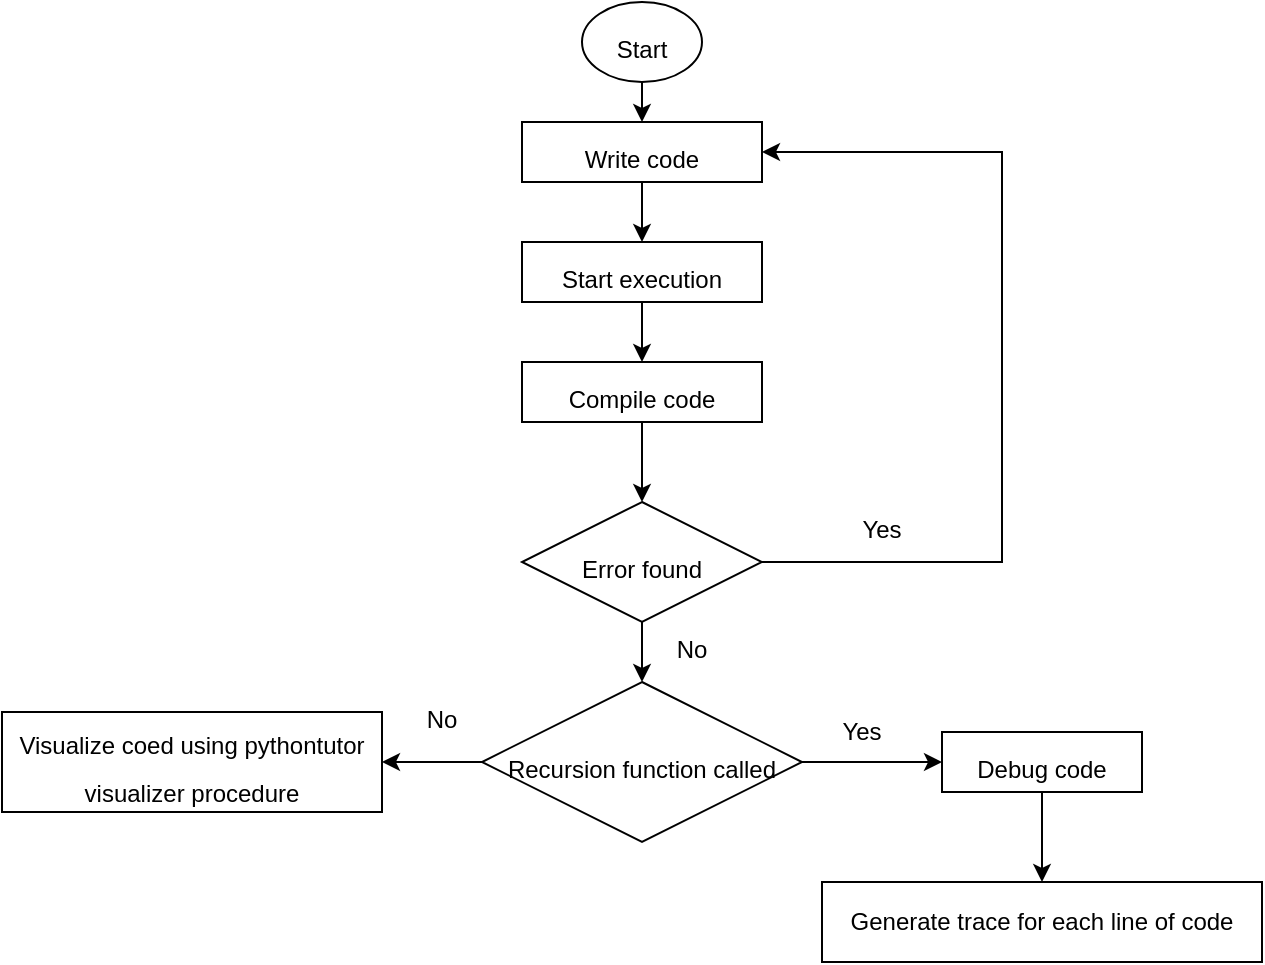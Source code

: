 <mxfile version="10.6.7" type="github"><diagram id="emiTmoQZW-bPFUasPj1O" name="Page-1"><mxGraphModel dx="840" dy="431" grid="1" gridSize="10" guides="1" tooltips="1" connect="1" arrows="1" fold="1" page="1" pageScale="1" pageWidth="850" pageHeight="1100" math="0" shadow="0"><root><mxCell id="0"/><mxCell id="1" parent="0"/><mxCell id="nHGp_tEaqUK257YJHHtw-5" style="edgeStyle=orthogonalEdgeStyle;rounded=0;orthogonalLoop=1;jettySize=auto;html=1;exitX=0.5;exitY=1;exitDx=0;exitDy=0;entryX=0.5;entryY=0;entryDx=0;entryDy=0;fontSize=20;" parent="1" source="nHGp_tEaqUK257YJHHtw-1" target="nHGp_tEaqUK257YJHHtw-4" edge="1"><mxGeometry relative="1" as="geometry"/></mxCell><mxCell id="nHGp_tEaqUK257YJHHtw-1" value="&lt;font style=&quot;font-size: 12px&quot;&gt;Start&lt;/font&gt;" style="ellipse;whiteSpace=wrap;html=1;fontSize=20;" parent="1" vertex="1"><mxGeometry x="390" y="70" width="60" height="40" as="geometry"/></mxCell><mxCell id="nHGp_tEaqUK257YJHHtw-7" style="edgeStyle=orthogonalEdgeStyle;rounded=0;orthogonalLoop=1;jettySize=auto;html=1;exitX=0.5;exitY=1;exitDx=0;exitDy=0;fontSize=20;" parent="1" source="nHGp_tEaqUK257YJHHtw-4" target="nHGp_tEaqUK257YJHHtw-6" edge="1"><mxGeometry relative="1" as="geometry"/></mxCell><mxCell id="nHGp_tEaqUK257YJHHtw-4" value="&lt;font style=&quot;font-size: 12px&quot;&gt;Write code&lt;/font&gt;" style="rounded=0;whiteSpace=wrap;html=1;fontSize=20;" parent="1" vertex="1"><mxGeometry x="360" y="130" width="120" height="30" as="geometry"/></mxCell><mxCell id="nHGp_tEaqUK257YJHHtw-9" style="edgeStyle=orthogonalEdgeStyle;rounded=0;orthogonalLoop=1;jettySize=auto;html=1;exitX=0.5;exitY=1;exitDx=0;exitDy=0;entryX=0.5;entryY=0;entryDx=0;entryDy=0;fontSize=20;" parent="1" source="nHGp_tEaqUK257YJHHtw-6" target="nHGp_tEaqUK257YJHHtw-8" edge="1"><mxGeometry relative="1" as="geometry"/></mxCell><mxCell id="nHGp_tEaqUK257YJHHtw-6" value="&lt;font style=&quot;font-size: 12px&quot;&gt;Start execution&lt;/font&gt;" style="rounded=0;whiteSpace=wrap;html=1;fontSize=20;" parent="1" vertex="1"><mxGeometry x="360" y="190" width="120" height="30" as="geometry"/></mxCell><mxCell id="33VGHewYI8C2IyMSwz95-3" style="edgeStyle=orthogonalEdgeStyle;rounded=0;orthogonalLoop=1;jettySize=auto;html=1;exitX=0.5;exitY=1;exitDx=0;exitDy=0;fontSize=20;" edge="1" parent="1" source="nHGp_tEaqUK257YJHHtw-8" target="33VGHewYI8C2IyMSwz95-2"><mxGeometry relative="1" as="geometry"/></mxCell><mxCell id="nHGp_tEaqUK257YJHHtw-8" value="&lt;font style=&quot;font-size: 12px&quot;&gt;Compile code&lt;/font&gt;" style="rounded=0;whiteSpace=wrap;html=1;fontSize=20;" parent="1" vertex="1"><mxGeometry x="360" y="250" width="120" height="30" as="geometry"/></mxCell><mxCell id="33VGHewYI8C2IyMSwz95-7" style="edgeStyle=orthogonalEdgeStyle;rounded=0;orthogonalLoop=1;jettySize=auto;html=1;exitX=1;exitY=0.5;exitDx=0;exitDy=0;entryX=1;entryY=0.5;entryDx=0;entryDy=0;fontSize=20;" edge="1" parent="1" source="33VGHewYI8C2IyMSwz95-2" target="nHGp_tEaqUK257YJHHtw-4"><mxGeometry relative="1" as="geometry"><Array as="points"><mxPoint x="600" y="350"/><mxPoint x="600" y="145"/></Array></mxGeometry></mxCell><mxCell id="33VGHewYI8C2IyMSwz95-13" style="edgeStyle=orthogonalEdgeStyle;rounded=0;orthogonalLoop=1;jettySize=auto;html=1;exitX=0.5;exitY=1;exitDx=0;exitDy=0;entryX=0.5;entryY=0;entryDx=0;entryDy=0;fontSize=20;" edge="1" parent="1" source="33VGHewYI8C2IyMSwz95-2" target="33VGHewYI8C2IyMSwz95-12"><mxGeometry relative="1" as="geometry"/></mxCell><mxCell id="33VGHewYI8C2IyMSwz95-2" value="&lt;font style=&quot;font-size: 12px&quot;&gt;Error found&lt;/font&gt;" style="rhombus;whiteSpace=wrap;html=1;fontSize=20;" vertex="1" parent="1"><mxGeometry x="360" y="320" width="120" height="60" as="geometry"/></mxCell><mxCell id="33VGHewYI8C2IyMSwz95-8" value="&lt;font style=&quot;font-size: 12px&quot;&gt;Yes&lt;/font&gt;" style="text;html=1;strokeColor=none;fillColor=none;align=center;verticalAlign=middle;whiteSpace=wrap;rounded=0;fontSize=20;" vertex="1" parent="1"><mxGeometry x="520" y="320" width="40" height="20" as="geometry"/></mxCell><mxCell id="33VGHewYI8C2IyMSwz95-22" style="edgeStyle=orthogonalEdgeStyle;rounded=0;orthogonalLoop=1;jettySize=auto;html=1;exitX=0;exitY=0.5;exitDx=0;exitDy=0;entryX=1;entryY=0.5;entryDx=0;entryDy=0;fontSize=20;" edge="1" parent="1" source="33VGHewYI8C2IyMSwz95-12" target="33VGHewYI8C2IyMSwz95-21"><mxGeometry relative="1" as="geometry"/></mxCell><mxCell id="33VGHewYI8C2IyMSwz95-25" style="edgeStyle=orthogonalEdgeStyle;rounded=0;orthogonalLoop=1;jettySize=auto;html=1;exitX=1;exitY=0.5;exitDx=0;exitDy=0;entryX=0;entryY=0.5;entryDx=0;entryDy=0;fontSize=20;" edge="1" parent="1" source="33VGHewYI8C2IyMSwz95-12" target="33VGHewYI8C2IyMSwz95-24"><mxGeometry relative="1" as="geometry"/></mxCell><mxCell id="33VGHewYI8C2IyMSwz95-12" value="&lt;font style=&quot;font-size: 12px&quot;&gt;Recursion function called&lt;/font&gt;" style="rhombus;whiteSpace=wrap;html=1;fontSize=20;" vertex="1" parent="1"><mxGeometry x="340" y="410" width="160" height="80" as="geometry"/></mxCell><mxCell id="33VGHewYI8C2IyMSwz95-14" value="&lt;font style=&quot;font-size: 12px&quot;&gt;No&lt;/font&gt;" style="text;html=1;strokeColor=none;fillColor=none;align=center;verticalAlign=middle;whiteSpace=wrap;rounded=0;fontSize=20;" vertex="1" parent="1"><mxGeometry x="425" y="380" width="40" height="20" as="geometry"/></mxCell><mxCell id="33VGHewYI8C2IyMSwz95-21" value="&lt;font style=&quot;font-size: 12px&quot;&gt;Visualize coed using pythontutor visualizer procedure&lt;/font&gt;" style="rounded=0;whiteSpace=wrap;html=1;fontSize=20;" vertex="1" parent="1"><mxGeometry x="100" y="425" width="190" height="50" as="geometry"/></mxCell><mxCell id="33VGHewYI8C2IyMSwz95-23" value="&lt;font style=&quot;font-size: 12px&quot;&gt;No&lt;/font&gt;" style="text;html=1;strokeColor=none;fillColor=none;align=center;verticalAlign=middle;whiteSpace=wrap;rounded=0;fontSize=20;" vertex="1" parent="1"><mxGeometry x="300" y="415" width="40" height="20" as="geometry"/></mxCell><mxCell id="33VGHewYI8C2IyMSwz95-29" style="edgeStyle=orthogonalEdgeStyle;rounded=0;orthogonalLoop=1;jettySize=auto;html=1;exitX=0.5;exitY=1;exitDx=0;exitDy=0;fontSize=12;" edge="1" parent="1" source="33VGHewYI8C2IyMSwz95-24" target="33VGHewYI8C2IyMSwz95-28"><mxGeometry relative="1" as="geometry"/></mxCell><mxCell id="33VGHewYI8C2IyMSwz95-24" value="&lt;font style=&quot;font-size: 12px&quot;&gt;Debug code&lt;/font&gt;" style="rounded=0;whiteSpace=wrap;html=1;fontSize=20;" vertex="1" parent="1"><mxGeometry x="570" y="435" width="100" height="30" as="geometry"/></mxCell><mxCell id="33VGHewYI8C2IyMSwz95-26" value="Yes" style="text;html=1;strokeColor=none;fillColor=none;align=center;verticalAlign=middle;whiteSpace=wrap;rounded=0;fontSize=12;" vertex="1" parent="1"><mxGeometry x="510" y="425" width="40" height="20" as="geometry"/></mxCell><mxCell id="33VGHewYI8C2IyMSwz95-28" value="Generate trace for each line of code" style="rounded=0;whiteSpace=wrap;html=1;fontSize=12;" vertex="1" parent="1"><mxGeometry x="510" y="510" width="220" height="40" as="geometry"/></mxCell></root></mxGraphModel></diagram></mxfile>